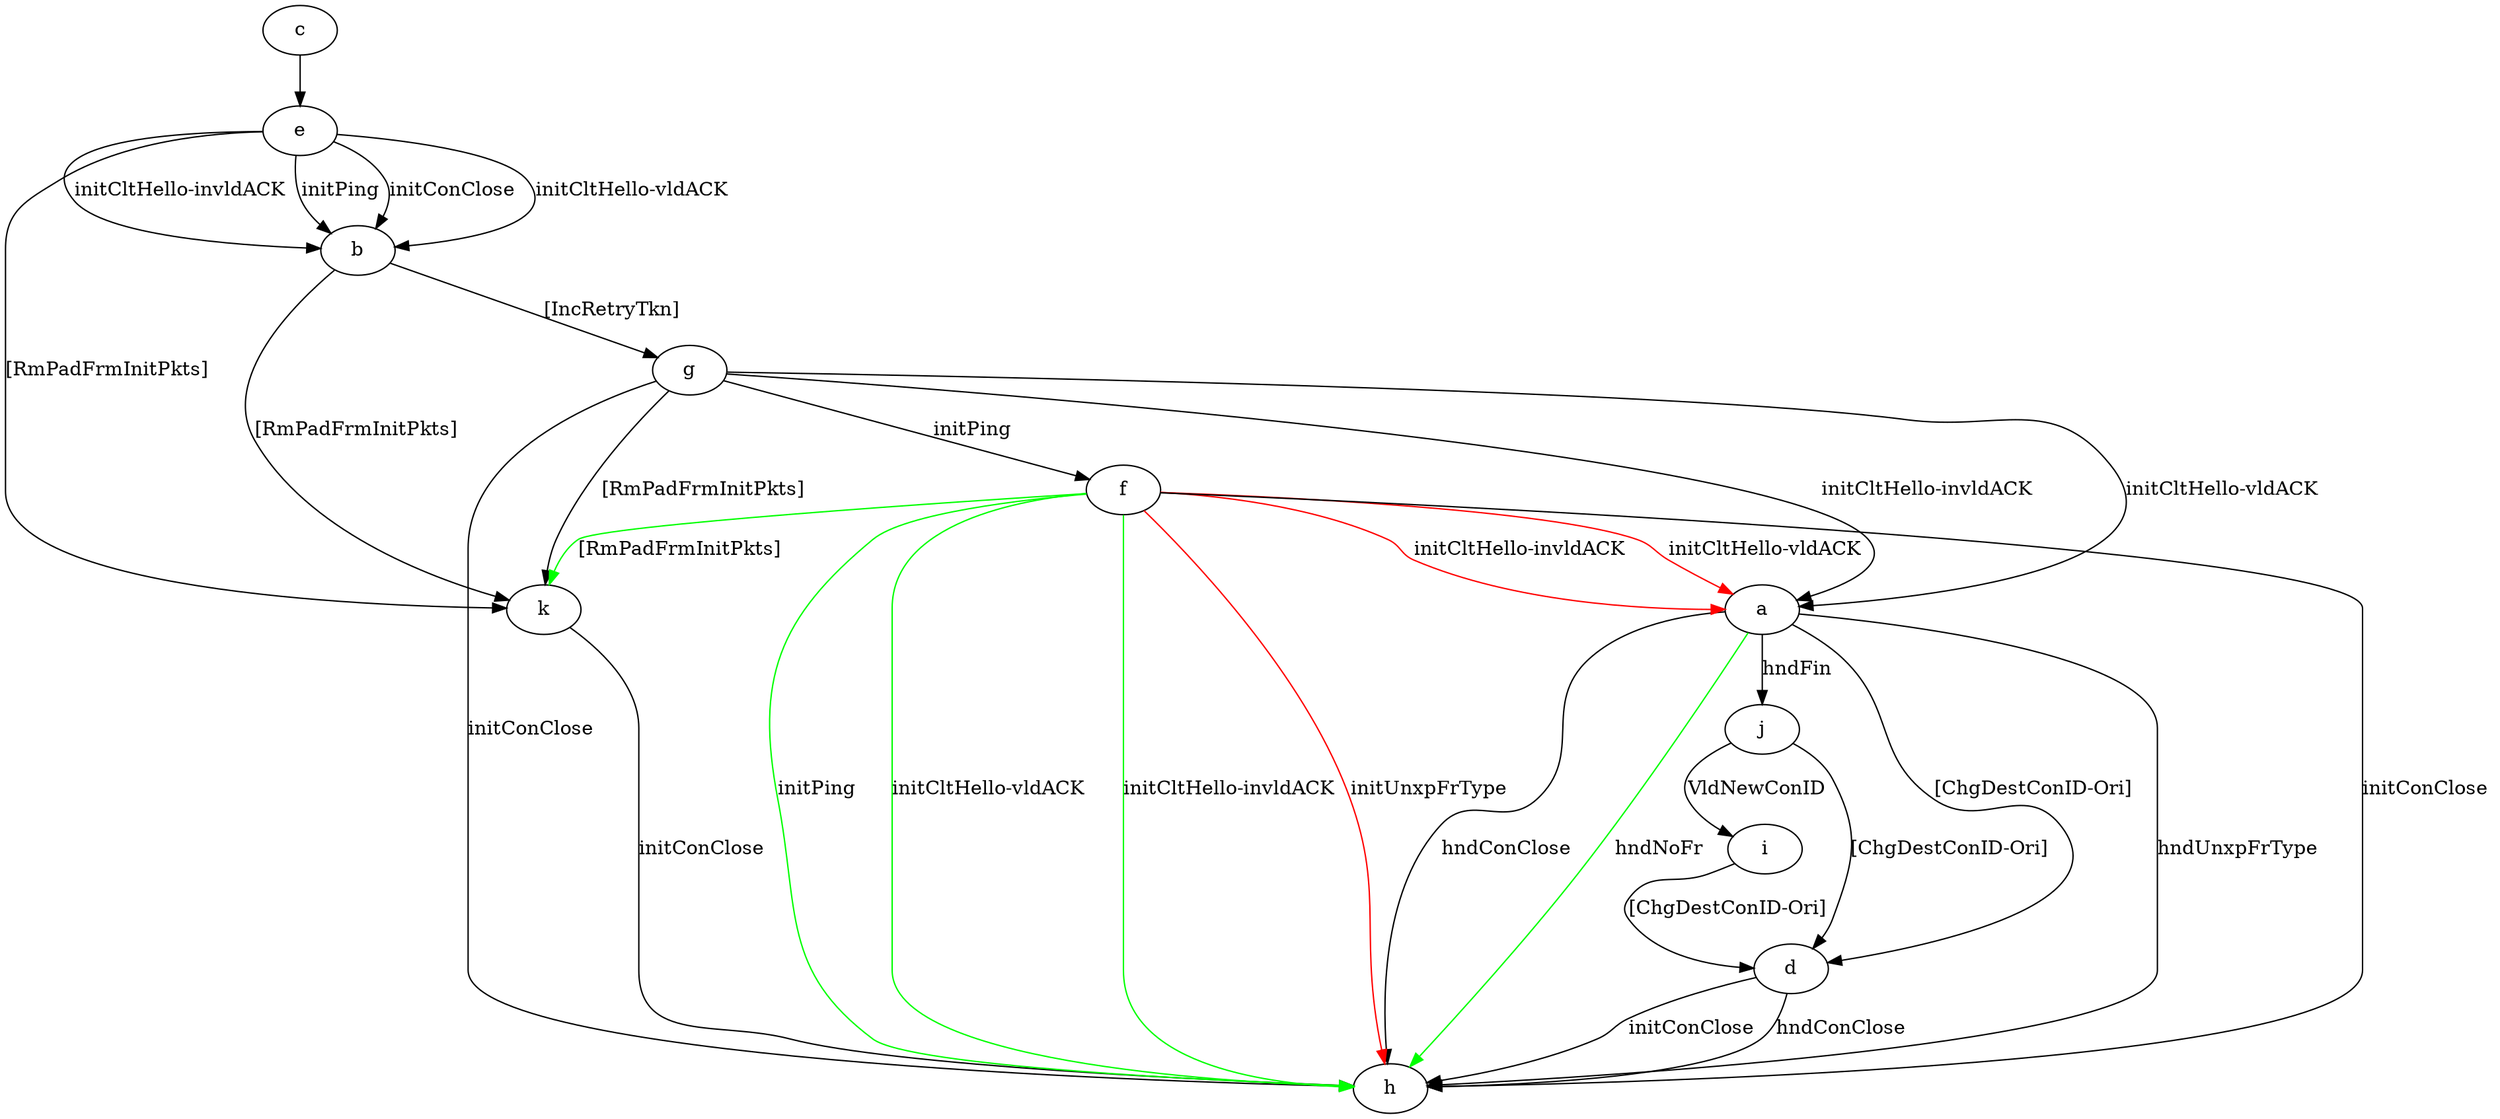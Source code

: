 digraph "" {
	a -> d	[key=0,
		label="[ChgDestConID-Ori] "];
	a -> h	[key=0,
		label="hndUnxpFrType "];
	a -> h	[key=1,
		label="hndConClose "];
	a -> h	[key=2,
		color=green,
		label="hndNoFr "];
	a -> j	[key=0,
		label="hndFin "];
	b -> g	[key=0,
		label="[IncRetryTkn] "];
	b -> k	[key=0,
		label="[RmPadFrmInitPkts] "];
	c -> e	[key=0];
	d -> h	[key=0,
		label="initConClose "];
	d -> h	[key=1,
		label="hndConClose "];
	e -> b	[key=0,
		label="initPing "];
	e -> b	[key=1,
		label="initConClose "];
	e -> b	[key=2,
		label="initCltHello-vldACK "];
	e -> b	[key=3,
		label="initCltHello-invldACK "];
	e -> k	[key=0,
		label="[RmPadFrmInitPkts] "];
	f -> a	[key=0,
		color=red,
		label="initCltHello-vldACK "];
	f -> a	[key=1,
		color=red,
		label="initCltHello-invldACK "];
	f -> h	[key=0,
		label="initConClose "];
	f -> h	[key=1,
		color=green,
		label="initPing "];
	f -> h	[key=2,
		color=green,
		label="initCltHello-vldACK "];
	f -> h	[key=3,
		color=green,
		label="initCltHello-invldACK "];
	f -> h	[key=4,
		color=red,
		label="initUnxpFrType "];
	f -> k	[key=0,
		color=green,
		label="[RmPadFrmInitPkts] "];
	g -> a	[key=0,
		label="initCltHello-vldACK "];
	g -> a	[key=1,
		label="initCltHello-invldACK "];
	g -> f	[key=0,
		label="initPing "];
	g -> h	[key=0,
		label="initConClose "];
	g -> k	[key=0,
		label="[RmPadFrmInitPkts] "];
	i -> d	[key=0,
		label="[ChgDestConID-Ori] "];
	j -> d	[key=0,
		label="[ChgDestConID-Ori] "];
	j -> i	[key=0,
		label="VldNewConID "];
	k -> h	[key=0,
		label="initConClose "];
}
